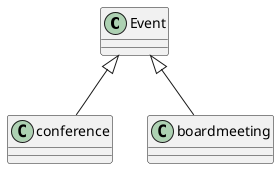 @startuml
'https://plantuml.com/sequence-diagram

class Event
class conference
class boardmeeting
Event <|-- conference
Event <|-- boardmeeting
@enduml